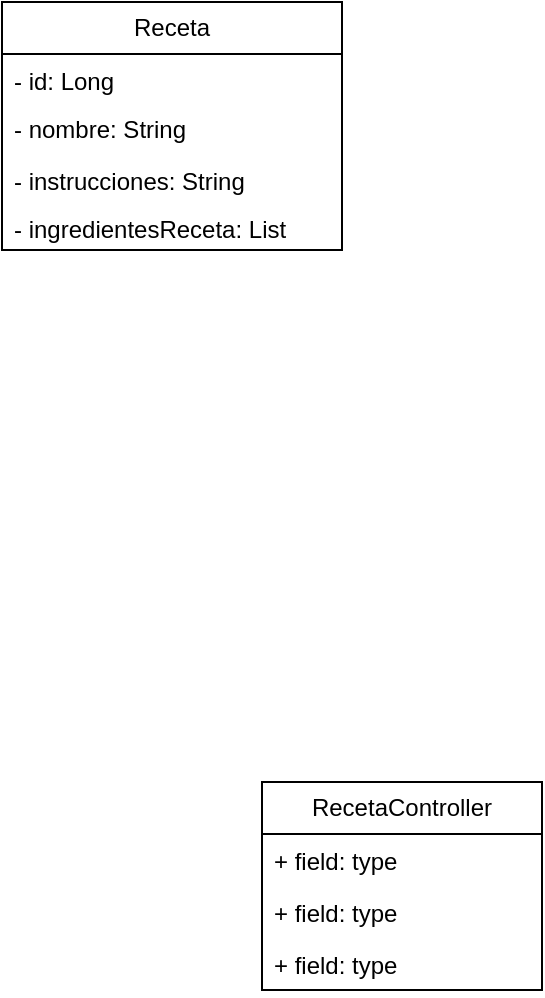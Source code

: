 <mxfile version="27.1.0">
  <diagram id="C5RBs43oDa-KdzZeNtuy" name="Page-1">
    <mxGraphModel dx="1426" dy="783" grid="1" gridSize="10" guides="1" tooltips="1" connect="1" arrows="1" fold="1" page="1" pageScale="1" pageWidth="827" pageHeight="1169" math="0" shadow="0">
      <root>
        <mxCell id="WIyWlLk6GJQsqaUBKTNV-0" />
        <mxCell id="WIyWlLk6GJQsqaUBKTNV-1" parent="WIyWlLk6GJQsqaUBKTNV-0" />
        <mxCell id="pB0VUhkPhxrMKGvaotGM-8" value="RecetaController" style="swimlane;fontStyle=0;childLayout=stackLayout;horizontal=1;startSize=26;fillColor=none;horizontalStack=0;resizeParent=1;resizeParentMax=0;resizeLast=0;collapsible=1;marginBottom=0;whiteSpace=wrap;html=1;" vertex="1" parent="WIyWlLk6GJQsqaUBKTNV-1">
          <mxGeometry x="210" y="430" width="140" height="104" as="geometry" />
        </mxCell>
        <mxCell id="pB0VUhkPhxrMKGvaotGM-9" value="+ field: type" style="text;strokeColor=none;fillColor=none;align=left;verticalAlign=top;spacingLeft=4;spacingRight=4;overflow=hidden;rotatable=0;points=[[0,0.5],[1,0.5]];portConstraint=eastwest;whiteSpace=wrap;html=1;" vertex="1" parent="pB0VUhkPhxrMKGvaotGM-8">
          <mxGeometry y="26" width="140" height="26" as="geometry" />
        </mxCell>
        <mxCell id="pB0VUhkPhxrMKGvaotGM-10" value="+ field: type" style="text;strokeColor=none;fillColor=none;align=left;verticalAlign=top;spacingLeft=4;spacingRight=4;overflow=hidden;rotatable=0;points=[[0,0.5],[1,0.5]];portConstraint=eastwest;whiteSpace=wrap;html=1;" vertex="1" parent="pB0VUhkPhxrMKGvaotGM-8">
          <mxGeometry y="52" width="140" height="26" as="geometry" />
        </mxCell>
        <mxCell id="pB0VUhkPhxrMKGvaotGM-11" value="+ field: type" style="text;strokeColor=none;fillColor=none;align=left;verticalAlign=top;spacingLeft=4;spacingRight=4;overflow=hidden;rotatable=0;points=[[0,0.5],[1,0.5]];portConstraint=eastwest;whiteSpace=wrap;html=1;" vertex="1" parent="pB0VUhkPhxrMKGvaotGM-8">
          <mxGeometry y="78" width="140" height="26" as="geometry" />
        </mxCell>
        <mxCell id="pB0VUhkPhxrMKGvaotGM-16" value="Receta" style="swimlane;fontStyle=0;childLayout=stackLayout;horizontal=1;startSize=26;fillColor=none;horizontalStack=0;resizeParent=1;resizeParentMax=0;resizeLast=0;collapsible=1;marginBottom=0;whiteSpace=wrap;html=1;" vertex="1" parent="WIyWlLk6GJQsqaUBKTNV-1">
          <mxGeometry x="80" y="40" width="170" height="124" as="geometry" />
        </mxCell>
        <mxCell id="pB0VUhkPhxrMKGvaotGM-17" value="- id: Long" style="text;strokeColor=none;fillColor=none;align=left;verticalAlign=top;spacingLeft=4;spacingRight=4;overflow=hidden;rotatable=0;points=[[0,0.5],[1,0.5]];portConstraint=eastwest;whiteSpace=wrap;html=1;" vertex="1" parent="pB0VUhkPhxrMKGvaotGM-16">
          <mxGeometry y="26" width="170" height="24" as="geometry" />
        </mxCell>
        <mxCell id="pB0VUhkPhxrMKGvaotGM-18" value="- nombre: String" style="text;strokeColor=none;fillColor=none;align=left;verticalAlign=top;spacingLeft=4;spacingRight=4;overflow=hidden;rotatable=0;points=[[0,0.5],[1,0.5]];portConstraint=eastwest;whiteSpace=wrap;html=1;" vertex="1" parent="pB0VUhkPhxrMKGvaotGM-16">
          <mxGeometry y="50" width="170" height="26" as="geometry" />
        </mxCell>
        <mxCell id="pB0VUhkPhxrMKGvaotGM-19" value="- instrucciones: String" style="text;strokeColor=none;fillColor=none;align=left;verticalAlign=top;spacingLeft=4;spacingRight=4;overflow=hidden;rotatable=0;points=[[0,0.5],[1,0.5]];portConstraint=eastwest;whiteSpace=wrap;html=1;" vertex="1" parent="pB0VUhkPhxrMKGvaotGM-16">
          <mxGeometry y="76" width="170" height="24" as="geometry" />
        </mxCell>
        <mxCell id="pB0VUhkPhxrMKGvaotGM-20" value="- ingredientesReceta: List" style="text;strokeColor=none;fillColor=none;align=left;verticalAlign=top;spacingLeft=4;spacingRight=4;overflow=hidden;rotatable=0;points=[[0,0.5],[1,0.5]];portConstraint=eastwest;whiteSpace=wrap;html=1;" vertex="1" parent="pB0VUhkPhxrMKGvaotGM-16">
          <mxGeometry y="100" width="170" height="24" as="geometry" />
        </mxCell>
      </root>
    </mxGraphModel>
  </diagram>
</mxfile>
